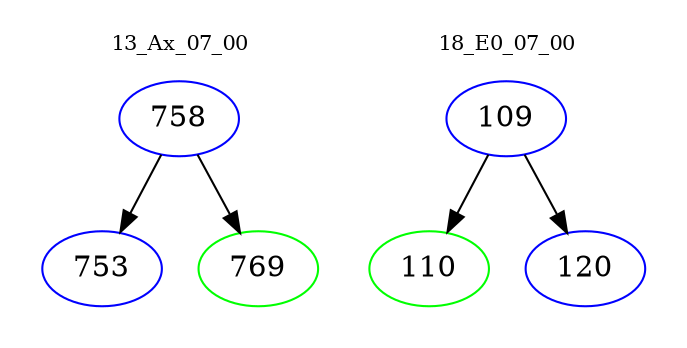 digraph{
subgraph cluster_0 {
color = white
label = "13_Ax_07_00";
fontsize=10;
T0_758 [label="758", color="blue"]
T0_758 -> T0_753 [color="black"]
T0_753 [label="753", color="blue"]
T0_758 -> T0_769 [color="black"]
T0_769 [label="769", color="green"]
}
subgraph cluster_1 {
color = white
label = "18_E0_07_00";
fontsize=10;
T1_109 [label="109", color="blue"]
T1_109 -> T1_110 [color="black"]
T1_110 [label="110", color="green"]
T1_109 -> T1_120 [color="black"]
T1_120 [label="120", color="blue"]
}
}
